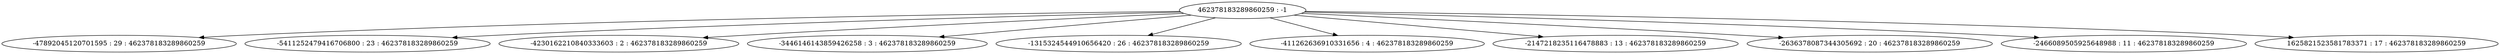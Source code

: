 digraph "plots_30/tree_29.dot" {
	0 [label="462378183289860259 : -1"]
	1 [label="-47892045120701595 : 29 : 462378183289860259"]
	2 [label="-5411252479416706800 : 23 : 462378183289860259"]
	3 [label="-4230162210840333603 : 2 : 462378183289860259"]
	4 [label="-3446146143859426258 : 3 : 462378183289860259"]
	5 [label="-1315324544910656420 : 26 : 462378183289860259"]
	6 [label="-411262636910331656 : 4 : 462378183289860259"]
	7 [label="-2147218235116478883 : 13 : 462378183289860259"]
	8 [label="-2636378087344305692 : 20 : 462378183289860259"]
	9 [label="-2466089505925648988 : 11 : 462378183289860259"]
	10 [label="1625821523581783371 : 17 : 462378183289860259"]
	0 -> 1
	0 -> 2
	0 -> 3
	0 -> 4
	0 -> 5
	0 -> 6
	0 -> 7
	0 -> 8
	0 -> 9
	0 -> 10
}
